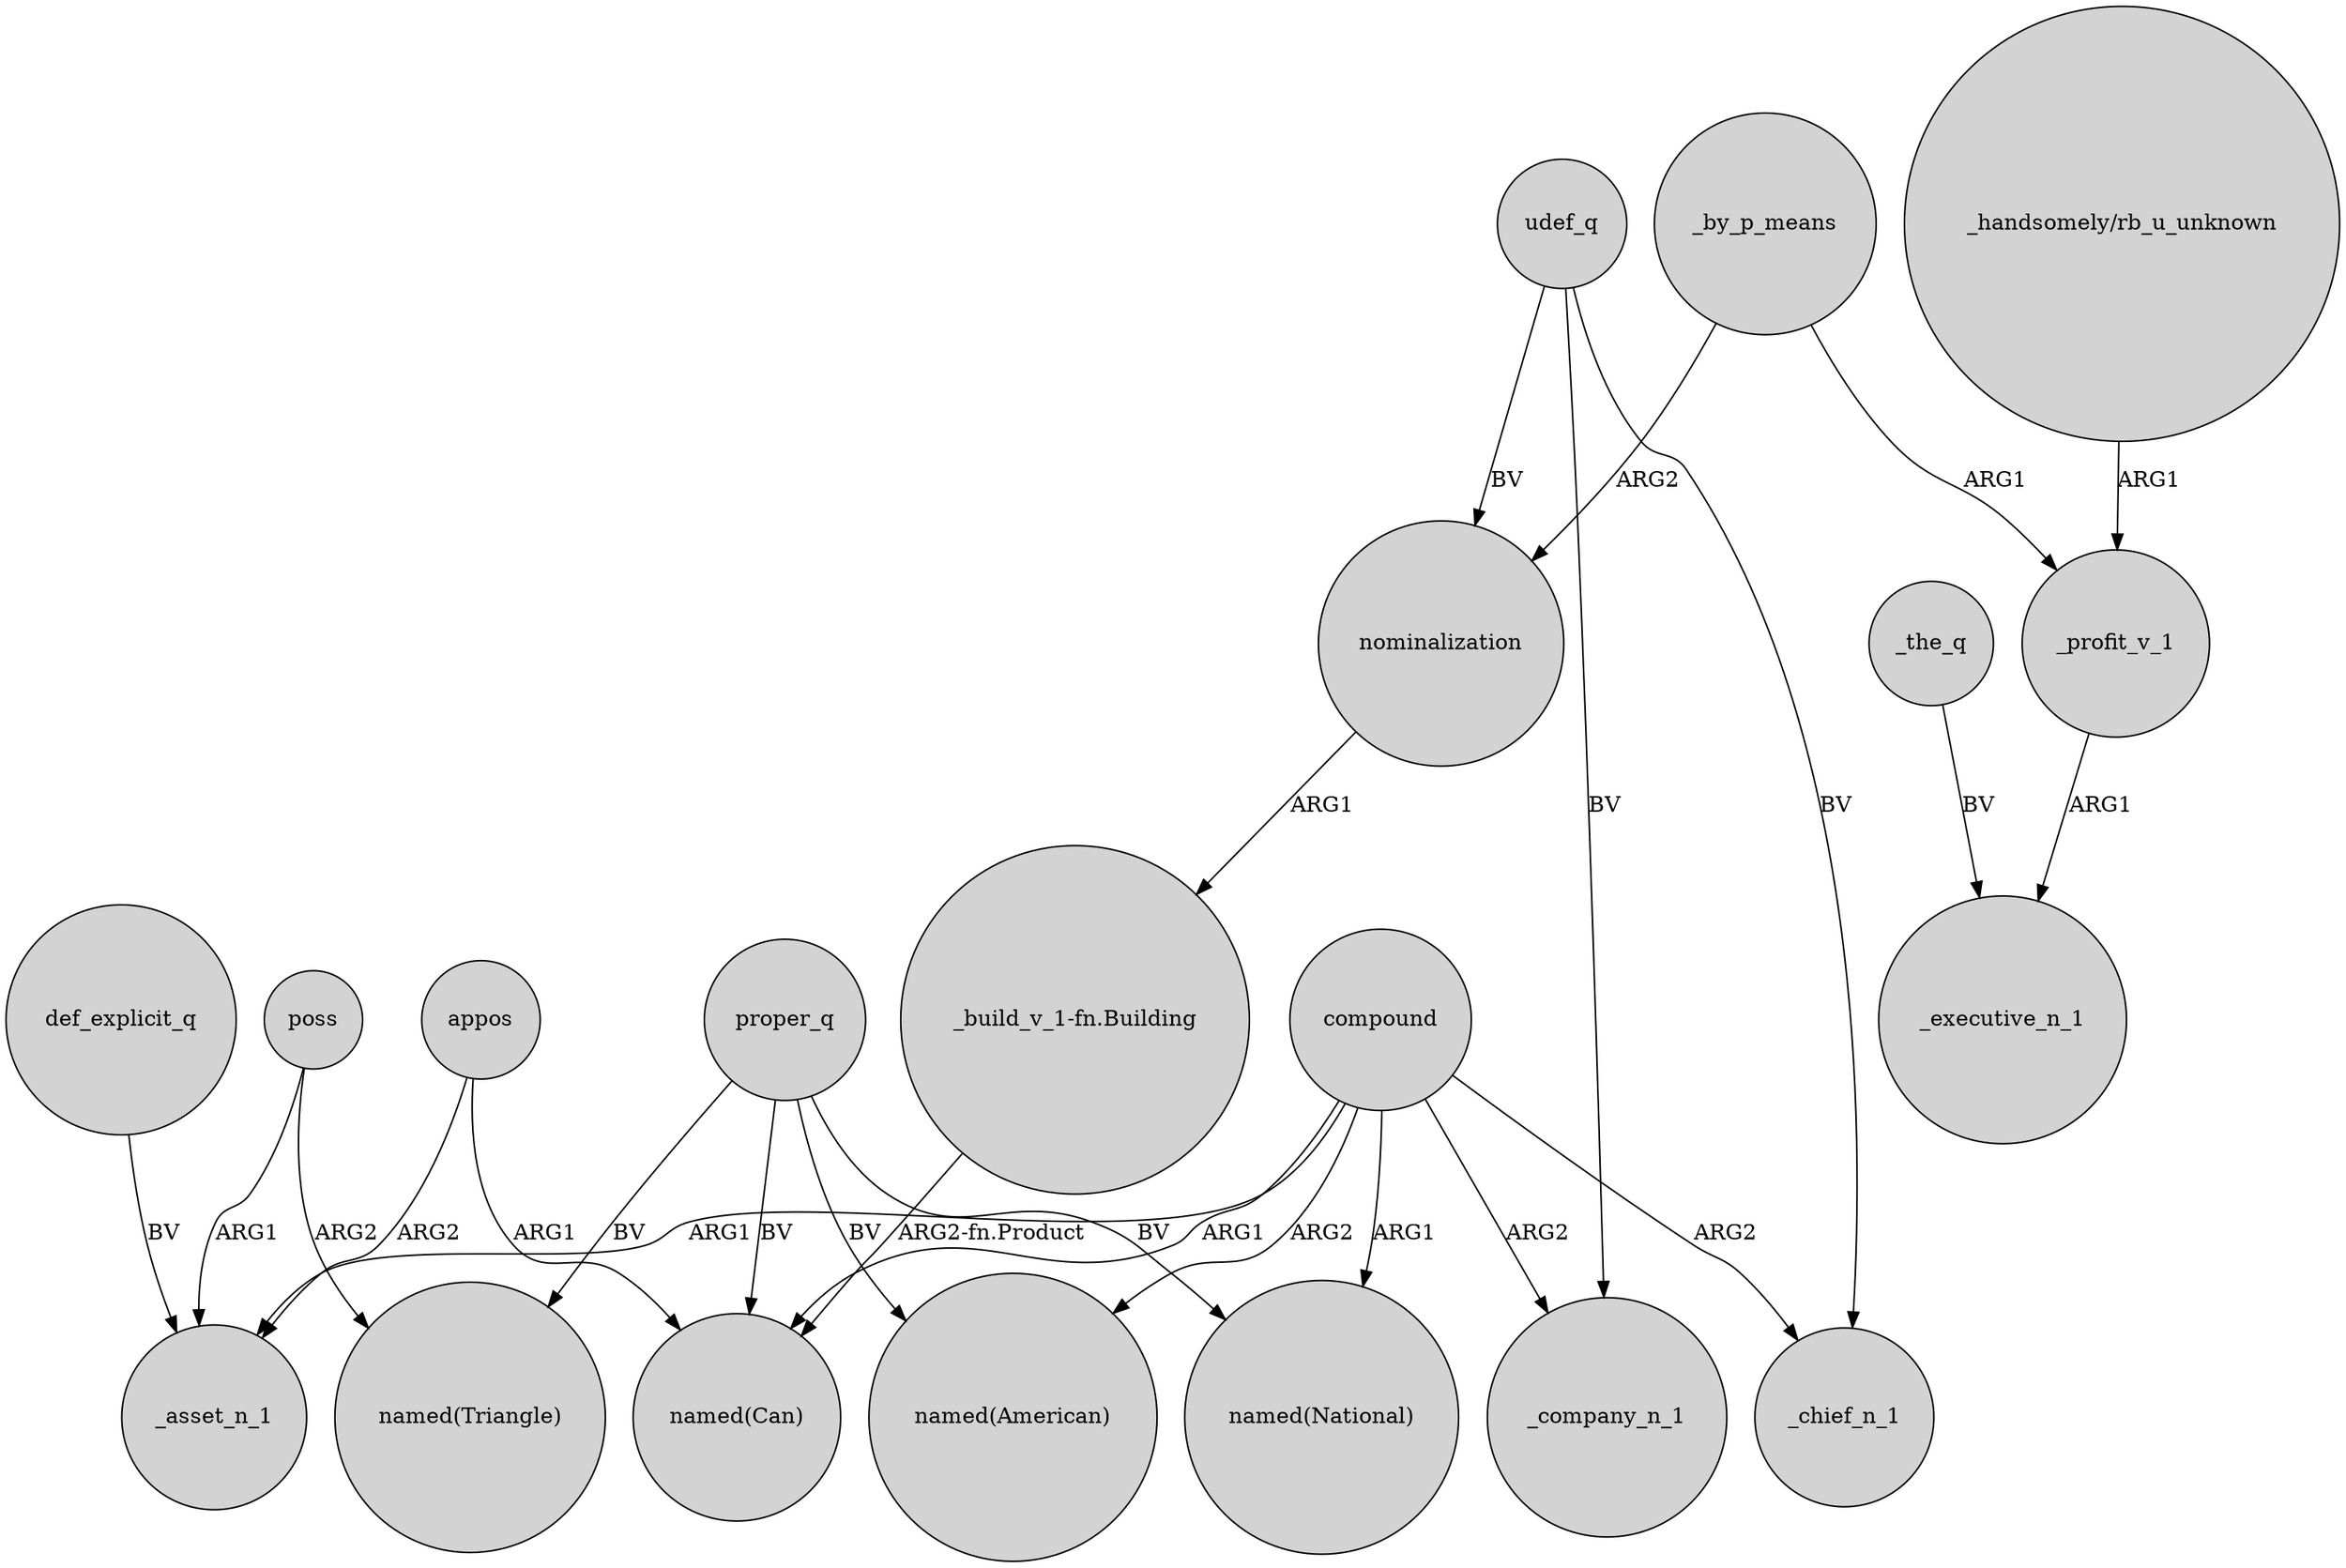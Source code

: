 digraph {
	node [shape=circle style=filled]
	def_explicit_q -> _asset_n_1 [label=BV]
	_by_p_means -> _profit_v_1 [label=ARG1]
	_profit_v_1 -> _executive_n_1 [label=ARG1]
	_by_p_means -> nominalization [label=ARG2]
	appos -> "named(Can)" [label=ARG1]
	appos -> _asset_n_1 [label=ARG2]
	proper_q -> "named(Triangle)" [label=BV]
	proper_q -> "named(American)" [label=BV]
	_the_q -> _executive_n_1 [label=BV]
	compound -> _company_n_1 [label=ARG2]
	poss -> "named(Triangle)" [label=ARG2]
	nominalization -> "_build_v_1-fn.Building" [label=ARG1]
	compound -> _asset_n_1 [label=ARG1]
	"_handsomely/rb_u_unknown" -> _profit_v_1 [label=ARG1]
	compound -> "named(American)" [label=ARG2]
	compound -> _chief_n_1 [label=ARG2]
	proper_q -> "named(Can)" [label=BV]
	udef_q -> _chief_n_1 [label=BV]
	udef_q -> nominalization [label=BV]
	compound -> "named(Can)" [label=ARG1]
	proper_q -> "named(National)" [label=BV]
	poss -> _asset_n_1 [label=ARG1]
	compound -> "named(National)" [label=ARG1]
	"_build_v_1-fn.Building" -> "named(Can)" [label="ARG2-fn.Product"]
	udef_q -> _company_n_1 [label=BV]
}
